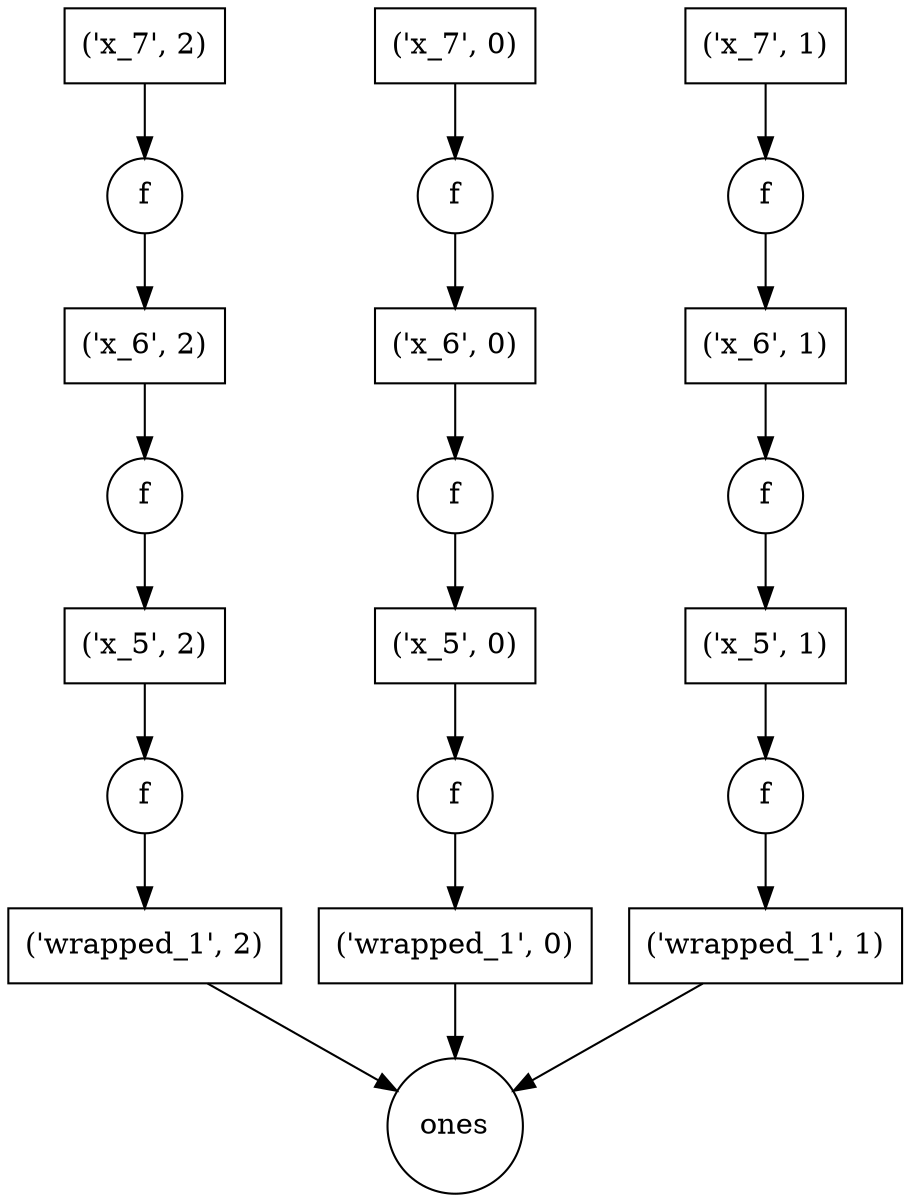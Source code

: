 strict digraph G {
"('wrapped_1', 1)" [shape=box, label="('wrapped_1', 1)"];
"((<function f at 0x7ff93b591758>, ('x_5', 1)), 'function')" [shape=circle, label=f];
"('x_7', 1)" [shape=box];
"('x_5', 2)" [shape=box, label="('x_5', 2)"];
"('x_6', 0)" [shape=box, label="('x_6', 0)"];
"('x_7', 0)" [shape=box];
"('wrapped_1', 2)" [shape=box, label="('wrapped_1', 2)"];
"('x_6', 1)" [shape=box, label="('x_6', 1)"];
"('x_5', 1)" [shape=box, label="('x_5', 1)"];
"((<function ones at 0x7ff948cc7e60>, (5,)), 'function')" [shape=circle, label=ones];
"((<function f at 0x7ff93b66c140>, ('wrapped_1', 1)), 'function')" [shape=circle, label=f];
"((<function f at 0x7ff93b5a0050>, ('x_6', 1)), 'function')" [shape=circle, label=f];
"('x_6', 2)" [shape=box, label="('x_6', 2)"];
"((<function f at 0x7ff93b66c140>, ('wrapped_1', 2)), 'function')" [shape=circle, label=f];
"((<function f at 0x7ff93b591758>, ('x_5', 2)), 'function')" [shape=circle, label=f];
"('x_5', 0)" [shape=box, label="('x_5', 0)"];
"((<function f at 0x7ff93b591758>, ('x_5', 0)), 'function')" [shape=circle, label=f];
"('wrapped_1', 0)" [shape=box, label="('wrapped_1', 0)"];
"((<function f at 0x7ff93b5a0050>, ('x_6', 0)), 'function')" [shape=circle, label=f];
"('x_7', 2)" [shape=box];
"((<function f at 0x7ff93b66c140>, ('wrapped_1', 0)), 'function')" [shape=circle, label=f];
"((<function f at 0x7ff93b5a0050>, ('x_6', 2)), 'function')" [shape=circle, label=f];
"('wrapped_1', 1)" -> "((<function ones at 0x7ff948cc7e60>, (5,)), 'function')";
"((<function f at 0x7ff93b591758>, ('x_5', 1)), 'function')" -> "('x_5', 1)";
"('x_7', 1)" -> "((<function f at 0x7ff93b5a0050>, ('x_6', 1)), 'function')";
"('x_5', 2)" -> "((<function f at 0x7ff93b66c140>, ('wrapped_1', 2)), 'function')";
"('x_6', 0)" -> "((<function f at 0x7ff93b591758>, ('x_5', 0)), 'function')";
"('x_7', 0)" -> "((<function f at 0x7ff93b5a0050>, ('x_6', 0)), 'function')";
"('wrapped_1', 2)" -> "((<function ones at 0x7ff948cc7e60>, (5,)), 'function')";
"('x_6', 1)" -> "((<function f at 0x7ff93b591758>, ('x_5', 1)), 'function')";
"('x_5', 1)" -> "((<function f at 0x7ff93b66c140>, ('wrapped_1', 1)), 'function')";
"((<function f at 0x7ff93b66c140>, ('wrapped_1', 1)), 'function')" -> "('wrapped_1', 1)";
"((<function f at 0x7ff93b5a0050>, ('x_6', 1)), 'function')" -> "('x_6', 1)";
"('x_6', 2)" -> "((<function f at 0x7ff93b591758>, ('x_5', 2)), 'function')";
"((<function f at 0x7ff93b66c140>, ('wrapped_1', 2)), 'function')" -> "('wrapped_1', 2)";
"((<function f at 0x7ff93b591758>, ('x_5', 2)), 'function')" -> "('x_5', 2)";
"('x_5', 0)" -> "((<function f at 0x7ff93b66c140>, ('wrapped_1', 0)), 'function')";
"((<function f at 0x7ff93b591758>, ('x_5', 0)), 'function')" -> "('x_5', 0)";
"('wrapped_1', 0)" -> "((<function ones at 0x7ff948cc7e60>, (5,)), 'function')";
"((<function f at 0x7ff93b5a0050>, ('x_6', 0)), 'function')" -> "('x_6', 0)";
"('x_7', 2)" -> "((<function f at 0x7ff93b5a0050>, ('x_6', 2)), 'function')";
"((<function f at 0x7ff93b66c140>, ('wrapped_1', 0)), 'function')" -> "('wrapped_1', 0)";
"((<function f at 0x7ff93b5a0050>, ('x_6', 2)), 'function')" -> "('x_6', 2)";
}
